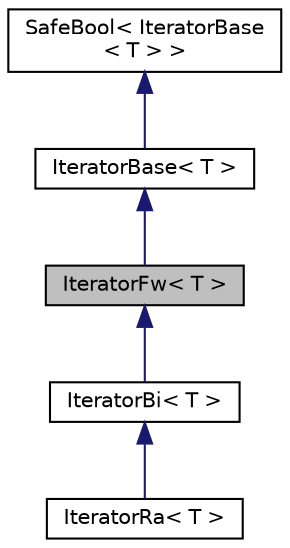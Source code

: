 digraph "IteratorFw&lt; T &gt;"
{
  edge [fontname="Helvetica",fontsize="10",labelfontname="Helvetica",labelfontsize="10"];
  node [fontname="Helvetica",fontsize="10",shape=record];
  Node0 [label="IteratorFw\< T \>",height=0.2,width=0.4,color="black", fillcolor="grey75", style="filled", fontcolor="black"];
  Node1 -> Node0 [dir="back",color="midnightblue",fontsize="10",style="solid",fontname="Helvetica"];
  Node1 [label="IteratorBase\< T \>",height=0.2,width=0.4,color="black", fillcolor="white", style="filled",URL="$classevo_1_1_iterator_base.html",tooltip="Base iterator (used internally). "];
  Node2 -> Node1 [dir="back",color="midnightblue",fontsize="10",style="solid",fontname="Helvetica"];
  Node2 [label="SafeBool\< IteratorBase\l\< T \> \>",height=0.2,width=0.4,color="black", fillcolor="white", style="filled",URL="$classevo_1_1_safe_bool.html"];
  Node0 -> Node3 [dir="back",color="midnightblue",fontsize="10",style="solid",fontname="Helvetica"];
  Node3 [label="IteratorBi\< T \>",height=0.2,width=0.4,color="black", fillcolor="white", style="filled",URL="$classevo_1_1_iterator_bi.html",tooltip="Bidirectional iterator. "];
  Node3 -> Node4 [dir="back",color="midnightblue",fontsize="10",style="solid",fontname="Helvetica"];
  Node4 [label="IteratorRa\< T \>",height=0.2,width=0.4,color="black", fillcolor="white", style="filled",URL="$classevo_1_1_iterator_ra.html",tooltip="Random access iterator. "];
}
